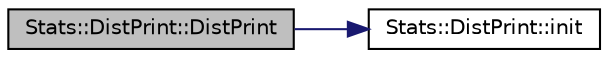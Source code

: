 digraph G
{
  edge [fontname="Helvetica",fontsize="10",labelfontname="Helvetica",labelfontsize="10"];
  node [fontname="Helvetica",fontsize="10",shape=record];
  rankdir=LR;
  Node1 [label="Stats::DistPrint::DistPrint",height=0.2,width=0.4,color="black", fillcolor="grey75", style="filled" fontcolor="black"];
  Node1 -> Node2 [color="midnightblue",fontsize="10",style="solid",fontname="Helvetica"];
  Node2 [label="Stats::DistPrint::init",height=0.2,width=0.4,color="black", fillcolor="white", style="filled",URL="$structStats_1_1DistPrint.html#a452bd30d5d3b11bebbd78143888afa2e"];
}
